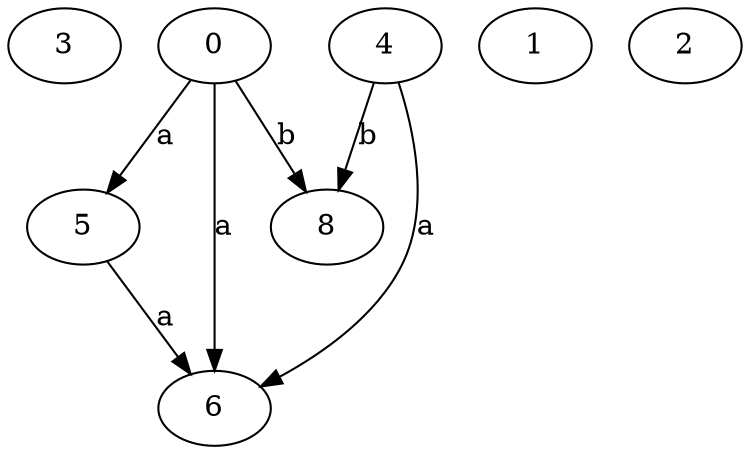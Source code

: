 strict digraph  {
3;
0;
1;
4;
5;
6;
2;
8;
0 -> 5  [label=a];
0 -> 6  [label=a];
0 -> 8  [label=b];
4 -> 6  [label=a];
4 -> 8  [label=b];
5 -> 6  [label=a];
}
